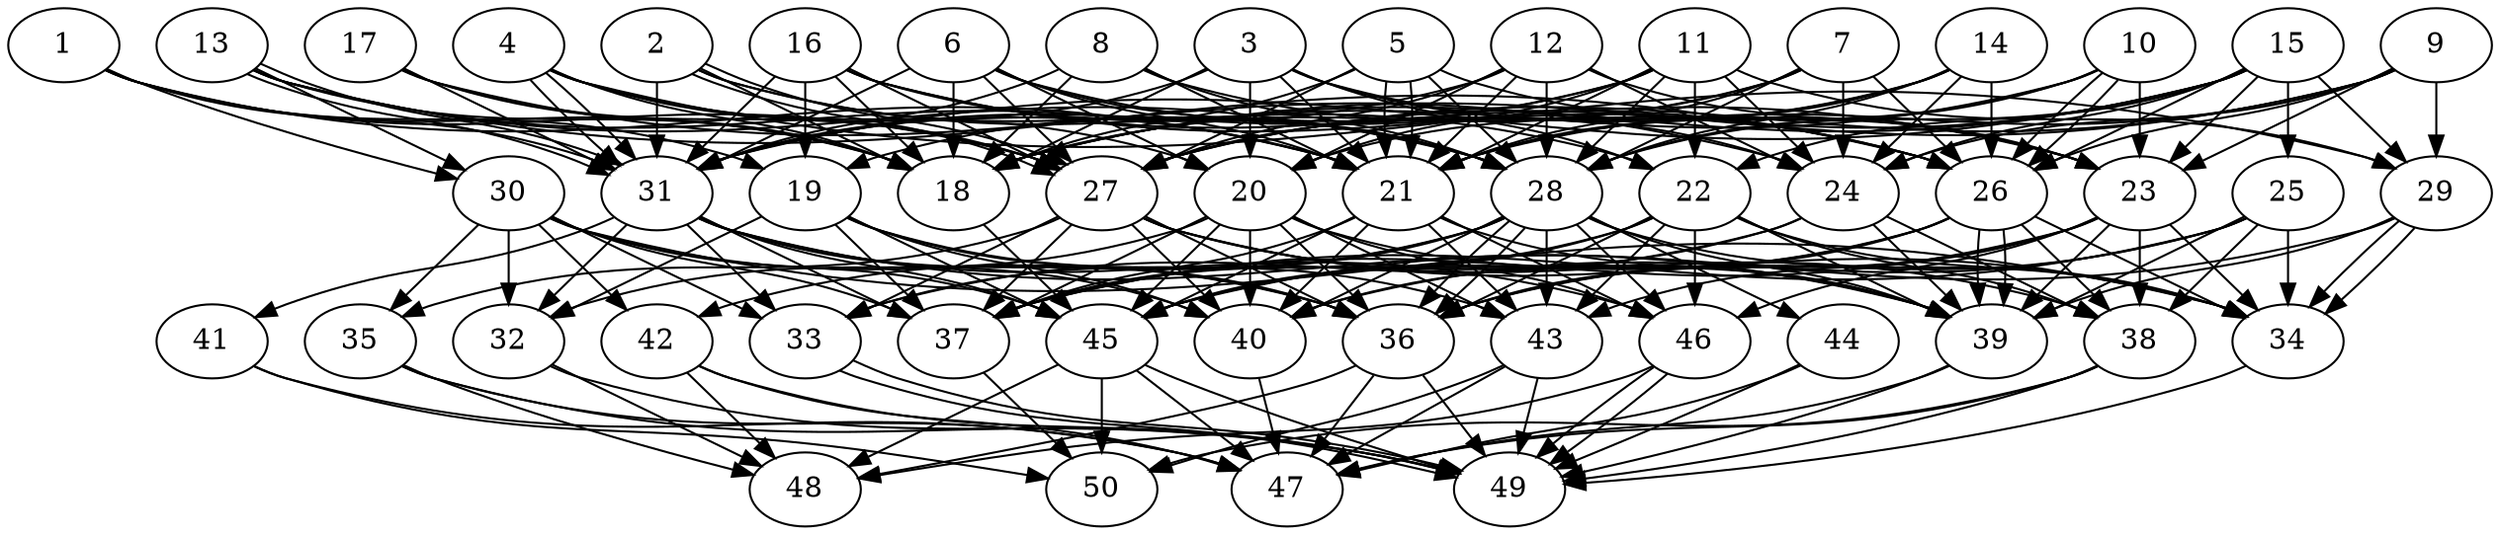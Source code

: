 // DAG automatically generated by daggen at Thu Oct  3 14:07:58 2019
// ./daggen --dot -n 50 --ccr 0.5 --fat 0.7 --regular 0.7 --density 0.9 --mindata 5242880 --maxdata 52428800 
digraph G {
  1 [size="43198464", alpha="0.16", expect_size="21599232"] 
  1 -> 18 [size ="21599232"]
  1 -> 19 [size ="21599232"]
  1 -> 21 [size ="21599232"]
  1 -> 27 [size ="21599232"]
  1 -> 30 [size ="21599232"]
  1 -> 31 [size ="21599232"]
  2 [size="55261184", alpha="0.11", expect_size="27630592"] 
  2 -> 18 [size ="27630592"]
  2 -> 22 [size ="27630592"]
  2 -> 27 [size ="27630592"]
  2 -> 27 [size ="27630592"]
  2 -> 28 [size ="27630592"]
  2 -> 31 [size ="27630592"]
  3 [size="29304832", alpha="0.01", expect_size="14652416"] 
  3 -> 18 [size ="14652416"]
  3 -> 20 [size ="14652416"]
  3 -> 21 [size ="14652416"]
  3 -> 22 [size ="14652416"]
  3 -> 23 [size ="14652416"]
  3 -> 24 [size ="14652416"]
  3 -> 31 [size ="14652416"]
  4 [size="85977088", alpha="0.05", expect_size="42988544"] 
  4 -> 18 [size ="42988544"]
  4 -> 20 [size ="42988544"]
  4 -> 21 [size ="42988544"]
  4 -> 27 [size ="42988544"]
  4 -> 29 [size ="42988544"]
  4 -> 31 [size ="42988544"]
  4 -> 31 [size ="42988544"]
  5 [size="53143552", alpha="0.02", expect_size="26571776"] 
  5 -> 18 [size ="26571776"]
  5 -> 21 [size ="26571776"]
  5 -> 21 [size ="26571776"]
  5 -> 23 [size ="26571776"]
  5 -> 27 [size ="26571776"]
  5 -> 28 [size ="26571776"]
  6 [size="66107392", alpha="0.14", expect_size="33053696"] 
  6 -> 18 [size ="33053696"]
  6 -> 20 [size ="33053696"]
  6 -> 21 [size ="33053696"]
  6 -> 26 [size ="33053696"]
  6 -> 27 [size ="33053696"]
  6 -> 28 [size ="33053696"]
  6 -> 31 [size ="33053696"]
  7 [size="85657600", alpha="0.18", expect_size="42828800"] 
  7 -> 18 [size ="42828800"]
  7 -> 21 [size ="42828800"]
  7 -> 24 [size ="42828800"]
  7 -> 26 [size ="42828800"]
  7 -> 27 [size ="42828800"]
  7 -> 28 [size ="42828800"]
  8 [size="80367616", alpha="0.05", expect_size="40183808"] 
  8 -> 18 [size ="40183808"]
  8 -> 21 [size ="40183808"]
  8 -> 26 [size ="40183808"]
  8 -> 28 [size ="40183808"]
  8 -> 31 [size ="40183808"]
  9 [size="20963328", alpha="0.02", expect_size="10481664"] 
  9 -> 18 [size ="10481664"]
  9 -> 21 [size ="10481664"]
  9 -> 23 [size ="10481664"]
  9 -> 24 [size ="10481664"]
  9 -> 26 [size ="10481664"]
  9 -> 27 [size ="10481664"]
  9 -> 29 [size ="10481664"]
  10 [size="95389696", alpha="0.13", expect_size="47694848"] 
  10 -> 18 [size ="47694848"]
  10 -> 21 [size ="47694848"]
  10 -> 23 [size ="47694848"]
  10 -> 26 [size ="47694848"]
  10 -> 26 [size ="47694848"]
  10 -> 28 [size ="47694848"]
  11 [size="14163968", alpha="0.20", expect_size="7081984"] 
  11 -> 19 [size ="7081984"]
  11 -> 20 [size ="7081984"]
  11 -> 21 [size ="7081984"]
  11 -> 22 [size ="7081984"]
  11 -> 24 [size ="7081984"]
  11 -> 28 [size ="7081984"]
  11 -> 29 [size ="7081984"]
  11 -> 31 [size ="7081984"]
  12 [size="90519552", alpha="0.15", expect_size="45259776"] 
  12 -> 20 [size ="45259776"]
  12 -> 21 [size ="45259776"]
  12 -> 23 [size ="45259776"]
  12 -> 24 [size ="45259776"]
  12 -> 27 [size ="45259776"]
  12 -> 28 [size ="45259776"]
  12 -> 31 [size ="45259776"]
  13 [size="46536704", alpha="0.10", expect_size="23268352"] 
  13 -> 18 [size ="23268352"]
  13 -> 21 [size ="23268352"]
  13 -> 26 [size ="23268352"]
  13 -> 28 [size ="23268352"]
  13 -> 30 [size ="23268352"]
  13 -> 31 [size ="23268352"]
  13 -> 31 [size ="23268352"]
  14 [size="51527680", alpha="0.11", expect_size="25763840"] 
  14 -> 20 [size ="25763840"]
  14 -> 21 [size ="25763840"]
  14 -> 24 [size ="25763840"]
  14 -> 26 [size ="25763840"]
  14 -> 27 [size ="25763840"]
  14 -> 28 [size ="25763840"]
  15 [size="73164800", alpha="0.05", expect_size="36582400"] 
  15 -> 18 [size ="36582400"]
  15 -> 22 [size ="36582400"]
  15 -> 23 [size ="36582400"]
  15 -> 24 [size ="36582400"]
  15 -> 25 [size ="36582400"]
  15 -> 26 [size ="36582400"]
  15 -> 27 [size ="36582400"]
  15 -> 28 [size ="36582400"]
  15 -> 29 [size ="36582400"]
  15 -> 31 [size ="36582400"]
  16 [size="82892800", alpha="0.07", expect_size="41446400"] 
  16 -> 18 [size ="41446400"]
  16 -> 19 [size ="41446400"]
  16 -> 23 [size ="41446400"]
  16 -> 26 [size ="41446400"]
  16 -> 27 [size ="41446400"]
  16 -> 28 [size ="41446400"]
  16 -> 31 [size ="41446400"]
  17 [size="55869440", alpha="0.18", expect_size="27934720"] 
  17 -> 18 [size ="27934720"]
  17 -> 24 [size ="27934720"]
  17 -> 27 [size ="27934720"]
  17 -> 31 [size ="27934720"]
  18 [size="48097280", alpha="0.04", expect_size="24048640"] 
  18 -> 45 [size ="24048640"]
  19 [size="72921088", alpha="0.12", expect_size="36460544"] 
  19 -> 32 [size ="36460544"]
  19 -> 36 [size ="36460544"]
  19 -> 37 [size ="36460544"]
  19 -> 40 [size ="36460544"]
  19 -> 43 [size ="36460544"]
  19 -> 45 [size ="36460544"]
  20 [size="80517120", alpha="0.10", expect_size="40258560"] 
  20 -> 32 [size ="40258560"]
  20 -> 36 [size ="40258560"]
  20 -> 37 [size ="40258560"]
  20 -> 39 [size ="40258560"]
  20 -> 40 [size ="40258560"]
  20 -> 43 [size ="40258560"]
  20 -> 45 [size ="40258560"]
  20 -> 46 [size ="40258560"]
  21 [size="49119232", alpha="0.14", expect_size="24559616"] 
  21 -> 37 [size ="24559616"]
  21 -> 39 [size ="24559616"]
  21 -> 40 [size ="24559616"]
  21 -> 43 [size ="24559616"]
  21 -> 45 [size ="24559616"]
  21 -> 46 [size ="24559616"]
  22 [size="47585280", alpha="0.08", expect_size="23792640"] 
  22 -> 34 [size ="23792640"]
  22 -> 36 [size ="23792640"]
  22 -> 37 [size ="23792640"]
  22 -> 38 [size ="23792640"]
  22 -> 39 [size ="23792640"]
  22 -> 43 [size ="23792640"]
  22 -> 45 [size ="23792640"]
  22 -> 46 [size ="23792640"]
  23 [size="25743360", alpha="0.06", expect_size="12871680"] 
  23 -> 34 [size ="12871680"]
  23 -> 36 [size ="12871680"]
  23 -> 37 [size ="12871680"]
  23 -> 38 [size ="12871680"]
  23 -> 39 [size ="12871680"]
  23 -> 43 [size ="12871680"]
  23 -> 46 [size ="12871680"]
  24 [size="73828352", alpha="0.20", expect_size="36914176"] 
  24 -> 33 [size ="36914176"]
  24 -> 38 [size ="36914176"]
  24 -> 39 [size ="36914176"]
  24 -> 45 [size ="36914176"]
  25 [size="29507584", alpha="0.03", expect_size="14753792"] 
  25 -> 34 [size ="14753792"]
  25 -> 36 [size ="14753792"]
  25 -> 37 [size ="14753792"]
  25 -> 38 [size ="14753792"]
  25 -> 39 [size ="14753792"]
  25 -> 40 [size ="14753792"]
  26 [size="51625984", alpha="0.18", expect_size="25812992"] 
  26 -> 34 [size ="25812992"]
  26 -> 36 [size ="25812992"]
  26 -> 38 [size ="25812992"]
  26 -> 39 [size ="25812992"]
  26 -> 39 [size ="25812992"]
  26 -> 40 [size ="25812992"]
  26 -> 45 [size ="25812992"]
  27 [size="86016000", alpha="0.08", expect_size="43008000"] 
  27 -> 33 [size ="43008000"]
  27 -> 34 [size ="43008000"]
  27 -> 35 [size ="43008000"]
  27 -> 36 [size ="43008000"]
  27 -> 37 [size ="43008000"]
  27 -> 38 [size ="43008000"]
  27 -> 39 [size ="43008000"]
  27 -> 40 [size ="43008000"]
  28 [size="78264320", alpha="0.14", expect_size="39132160"] 
  28 -> 33 [size ="39132160"]
  28 -> 34 [size ="39132160"]
  28 -> 36 [size ="39132160"]
  28 -> 36 [size ="39132160"]
  28 -> 37 [size ="39132160"]
  28 -> 39 [size ="39132160"]
  28 -> 40 [size ="39132160"]
  28 -> 42 [size ="39132160"]
  28 -> 43 [size ="39132160"]
  28 -> 44 [size ="39132160"]
  28 -> 46 [size ="39132160"]
  29 [size="94783488", alpha="0.01", expect_size="47391744"] 
  29 -> 34 [size ="47391744"]
  29 -> 34 [size ="47391744"]
  29 -> 39 [size ="47391744"]
  29 -> 45 [size ="47391744"]
  30 [size="57249792", alpha="0.07", expect_size="28624896"] 
  30 -> 32 [size ="28624896"]
  30 -> 33 [size ="28624896"]
  30 -> 34 [size ="28624896"]
  30 -> 35 [size ="28624896"]
  30 -> 36 [size ="28624896"]
  30 -> 37 [size ="28624896"]
  30 -> 42 [size ="28624896"]
  30 -> 45 [size ="28624896"]
  31 [size="102371328", alpha="0.14", expect_size="51185664"] 
  31 -> 32 [size ="51185664"]
  31 -> 33 [size ="51185664"]
  31 -> 36 [size ="51185664"]
  31 -> 37 [size ="51185664"]
  31 -> 39 [size ="51185664"]
  31 -> 40 [size ="51185664"]
  31 -> 41 [size ="51185664"]
  31 -> 45 [size ="51185664"]
  31 -> 46 [size ="51185664"]
  32 [size="74115072", alpha="0.17", expect_size="37057536"] 
  32 -> 48 [size ="37057536"]
  32 -> 49 [size ="37057536"]
  33 [size="17258496", alpha="0.08", expect_size="8629248"] 
  33 -> 49 [size ="8629248"]
  33 -> 49 [size ="8629248"]
  34 [size="44990464", alpha="0.08", expect_size="22495232"] 
  34 -> 49 [size ="22495232"]
  35 [size="44062720", alpha="0.01", expect_size="22031360"] 
  35 -> 47 [size ="22031360"]
  35 -> 48 [size ="22031360"]
  35 -> 49 [size ="22031360"]
  36 [size="57131008", alpha="0.09", expect_size="28565504"] 
  36 -> 47 [size ="28565504"]
  36 -> 48 [size ="28565504"]
  36 -> 49 [size ="28565504"]
  37 [size="45447168", alpha="0.07", expect_size="22723584"] 
  37 -> 50 [size ="22723584"]
  38 [size="84183040", alpha="0.13", expect_size="42091520"] 
  38 -> 47 [size ="42091520"]
  38 -> 49 [size ="42091520"]
  38 -> 50 [size ="42091520"]
  39 [size="54480896", alpha="0.13", expect_size="27240448"] 
  39 -> 47 [size ="27240448"]
  39 -> 49 [size ="27240448"]
  40 [size="61190144", alpha="0.07", expect_size="30595072"] 
  40 -> 47 [size ="30595072"]
  41 [size="94842880", alpha="0.09", expect_size="47421440"] 
  41 -> 47 [size ="47421440"]
  41 -> 50 [size ="47421440"]
  42 [size="64747520", alpha="0.19", expect_size="32373760"] 
  42 -> 47 [size ="32373760"]
  42 -> 48 [size ="32373760"]
  42 -> 49 [size ="32373760"]
  43 [size="50939904", alpha="0.13", expect_size="25469952"] 
  43 -> 47 [size ="25469952"]
  43 -> 49 [size ="25469952"]
  43 -> 50 [size ="25469952"]
  44 [size="89468928", alpha="0.19", expect_size="44734464"] 
  44 -> 47 [size ="44734464"]
  44 -> 49 [size ="44734464"]
  45 [size="32636928", alpha="0.10", expect_size="16318464"] 
  45 -> 47 [size ="16318464"]
  45 -> 48 [size ="16318464"]
  45 -> 49 [size ="16318464"]
  45 -> 50 [size ="16318464"]
  46 [size="37494784", alpha="0.10", expect_size="18747392"] 
  46 -> 48 [size ="18747392"]
  46 -> 49 [size ="18747392"]
  46 -> 49 [size ="18747392"]
  47 [size="82077696", alpha="0.05", expect_size="41038848"] 
  48 [size="23025664", alpha="0.15", expect_size="11512832"] 
  49 [size="86697984", alpha="0.03", expect_size="43348992"] 
  50 [size="52410368", alpha="0.01", expect_size="26205184"] 
}
